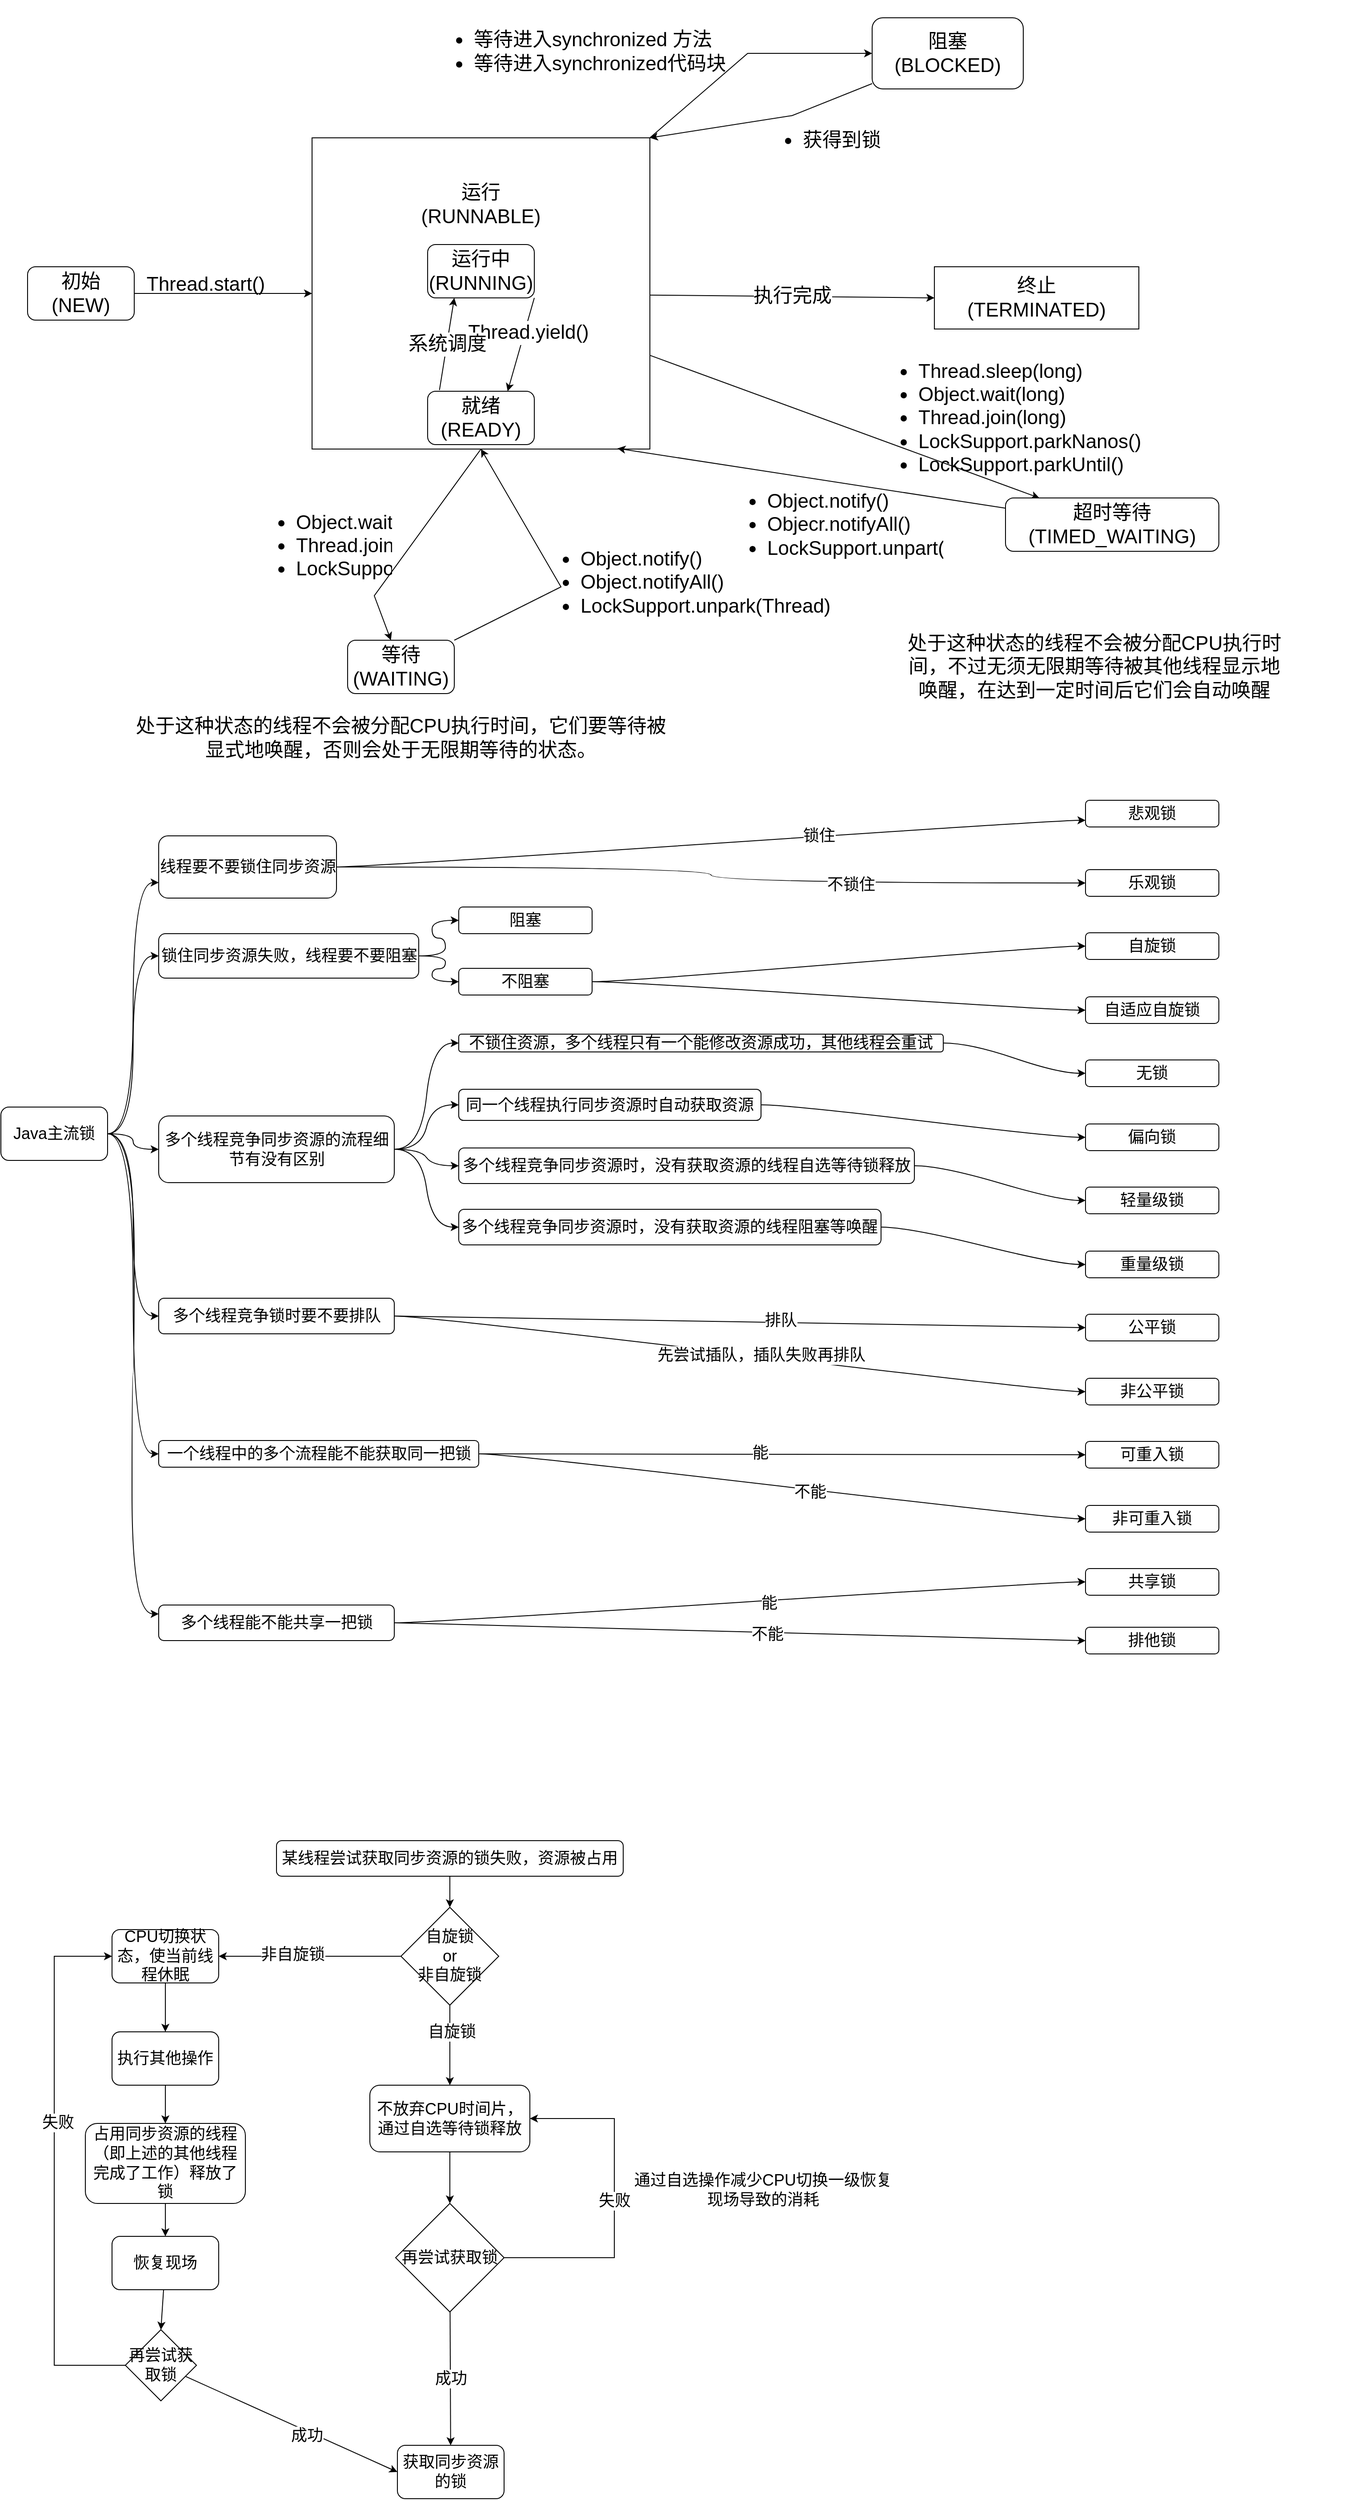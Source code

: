 <mxfile version="20.8.18" type="github">
  <diagram name="第 1 页" id="tizCBJ4NKOCjr-1ZEh5j">
    <mxGraphModel dx="1687" dy="899" grid="1" gridSize="10" guides="1" tooltips="1" connect="1" arrows="1" fold="1" page="1" pageScale="1" pageWidth="4681" pageHeight="3300" math="0" shadow="0">
      <root>
        <mxCell id="0" />
        <mxCell id="1" parent="0" />
        <mxCell id="bgsILNq23VBd8kHxIPbx-1" style="edgeStyle=orthogonalEdgeStyle;rounded=0;orthogonalLoop=1;jettySize=auto;html=1;entryX=0;entryY=0.5;entryDx=0;entryDy=0;fontSize=22;" parent="1" source="bgsILNq23VBd8kHxIPbx-2" target="bgsILNq23VBd8kHxIPbx-7" edge="1">
          <mxGeometry relative="1" as="geometry">
            <Array as="points">
              <mxPoint x="220" y="400" />
              <mxPoint x="220" y="400" />
            </Array>
          </mxGeometry>
        </mxCell>
        <mxCell id="bgsILNq23VBd8kHxIPbx-2" value="初始&lt;br style=&quot;font-size: 22px;&quot;&gt;(NEW)" style="rounded=1;whiteSpace=wrap;html=1;fontSize=22;" parent="1" vertex="1">
          <mxGeometry x="40" y="370" width="120" height="60" as="geometry" />
        </mxCell>
        <mxCell id="bgsILNq23VBd8kHxIPbx-3" value="执行完成" style="edgeStyle=none;rounded=0;orthogonalLoop=1;jettySize=auto;html=1;entryX=0;entryY=0.5;entryDx=0;entryDy=0;fontSize=22;" parent="1" source="bgsILNq23VBd8kHxIPbx-7" target="bgsILNq23VBd8kHxIPbx-15" edge="1">
          <mxGeometry relative="1" as="geometry" />
        </mxCell>
        <mxCell id="bgsILNq23VBd8kHxIPbx-4" style="edgeStyle=none;rounded=0;orthogonalLoop=1;jettySize=auto;html=1;exitX=1;exitY=0;exitDx=0;exitDy=0;fontSize=22;" parent="1" source="bgsILNq23VBd8kHxIPbx-7" target="bgsILNq23VBd8kHxIPbx-17" edge="1">
          <mxGeometry relative="1" as="geometry">
            <Array as="points">
              <mxPoint x="850" y="130" />
            </Array>
          </mxGeometry>
        </mxCell>
        <mxCell id="bgsILNq23VBd8kHxIPbx-5" style="edgeStyle=none;rounded=0;orthogonalLoop=1;jettySize=auto;html=1;exitX=0.5;exitY=1;exitDx=0;exitDy=0;fontSize=22;" parent="1" source="bgsILNq23VBd8kHxIPbx-7" target="bgsILNq23VBd8kHxIPbx-21" edge="1">
          <mxGeometry relative="1" as="geometry">
            <Array as="points">
              <mxPoint x="430" y="740" />
            </Array>
          </mxGeometry>
        </mxCell>
        <mxCell id="bgsILNq23VBd8kHxIPbx-6" style="edgeStyle=none;rounded=0;orthogonalLoop=1;jettySize=auto;html=1;fontSize=22;" parent="1" source="bgsILNq23VBd8kHxIPbx-7" target="bgsILNq23VBd8kHxIPbx-25" edge="1">
          <mxGeometry relative="1" as="geometry" />
        </mxCell>
        <mxCell id="bgsILNq23VBd8kHxIPbx-7" value="&lt;blockquote style=&quot;margin: 0px 0px 0px 40px; border: none; padding: 0px; font-size: 22px;&quot;&gt;&lt;div style=&quot;font-size: 22px;&quot;&gt;&lt;br style=&quot;font-size: 22px;&quot;&gt;&lt;/div&gt;&lt;/blockquote&gt;" style="rounded=0;whiteSpace=wrap;html=1;align=center;fontSize=22;" parent="1" vertex="1">
          <mxGeometry x="360" y="225" width="380" height="350" as="geometry" />
        </mxCell>
        <mxCell id="bgsILNq23VBd8kHxIPbx-8" value="Thread.start()" style="text;html=1;align=center;verticalAlign=middle;resizable=0;points=[];autosize=1;strokeColor=none;fillColor=none;fontSize=22;" parent="1" vertex="1">
          <mxGeometry x="160" y="370" width="160" height="40" as="geometry" />
        </mxCell>
        <mxCell id="bgsILNq23VBd8kHxIPbx-9" value="运行&lt;br style=&quot;font-size: 22px;&quot;&gt;(RUNNABLE)" style="rounded=1;whiteSpace=wrap;html=1;strokeColor=none;fontSize=22;" parent="1" vertex="1">
          <mxGeometry x="430" y="240" width="240" height="120" as="geometry" />
        </mxCell>
        <mxCell id="bgsILNq23VBd8kHxIPbx-10" style="rounded=0;orthogonalLoop=1;jettySize=auto;html=1;entryX=0.75;entryY=0;entryDx=0;entryDy=0;fontSize=22;exitX=1;exitY=1;exitDx=0;exitDy=0;" parent="1" source="bgsILNq23VBd8kHxIPbx-12" target="bgsILNq23VBd8kHxIPbx-14" edge="1">
          <mxGeometry relative="1" as="geometry" />
        </mxCell>
        <mxCell id="bgsILNq23VBd8kHxIPbx-11" value="Thread.yield()" style="edgeLabel;html=1;align=center;verticalAlign=middle;resizable=0;points=[];fontSize=22;" parent="bgsILNq23VBd8kHxIPbx-10" vertex="1" connectable="0">
          <mxGeometry x="-0.276" y="4" relative="1" as="geometry">
            <mxPoint as="offset" />
          </mxGeometry>
        </mxCell>
        <mxCell id="bgsILNq23VBd8kHxIPbx-12" value="运行中&lt;br style=&quot;font-size: 22px;&quot;&gt;(RUNNING)" style="rounded=1;whiteSpace=wrap;html=1;fontSize=22;" parent="1" vertex="1">
          <mxGeometry x="490" y="345" width="120" height="60" as="geometry" />
        </mxCell>
        <mxCell id="bgsILNq23VBd8kHxIPbx-13" value="系统调度" style="edgeStyle=none;rounded=0;orthogonalLoop=1;jettySize=auto;html=1;entryX=0.25;entryY=1;entryDx=0;entryDy=0;fontSize=22;exitX=0.111;exitY=-0.022;exitDx=0;exitDy=0;exitPerimeter=0;" parent="1" source="bgsILNq23VBd8kHxIPbx-14" target="bgsILNq23VBd8kHxIPbx-12" edge="1">
          <mxGeometry relative="1" as="geometry" />
        </mxCell>
        <mxCell id="bgsILNq23VBd8kHxIPbx-14" value="就绪&lt;br style=&quot;font-size: 22px;&quot;&gt;(READY)" style="rounded=1;whiteSpace=wrap;html=1;fontSize=22;" parent="1" vertex="1">
          <mxGeometry x="490" y="510" width="120" height="60" as="geometry" />
        </mxCell>
        <mxCell id="bgsILNq23VBd8kHxIPbx-15" value="终止&lt;br style=&quot;font-size: 22px;&quot;&gt;(TERMINATED)" style="rounded=0;whiteSpace=wrap;html=1;fontSize=22;" parent="1" vertex="1">
          <mxGeometry x="1060" y="370" width="230" height="70" as="geometry" />
        </mxCell>
        <mxCell id="bgsILNq23VBd8kHxIPbx-16" style="edgeStyle=none;rounded=0;orthogonalLoop=1;jettySize=auto;html=1;entryX=1;entryY=0;entryDx=0;entryDy=0;fontSize=22;" parent="1" source="bgsILNq23VBd8kHxIPbx-17" target="bgsILNq23VBd8kHxIPbx-7" edge="1">
          <mxGeometry relative="1" as="geometry">
            <Array as="points">
              <mxPoint x="900" y="200" />
            </Array>
          </mxGeometry>
        </mxCell>
        <mxCell id="bgsILNq23VBd8kHxIPbx-17" value="阻塞&lt;br style=&quot;font-size: 22px;&quot;&gt;(BLOCKED)" style="rounded=1;whiteSpace=wrap;html=1;fontSize=22;" parent="1" vertex="1">
          <mxGeometry x="990" y="90" width="170" height="80" as="geometry" />
        </mxCell>
        <mxCell id="bgsILNq23VBd8kHxIPbx-18" value="&lt;ul style=&quot;font-size: 22px;&quot;&gt;&lt;li style=&quot;font-size: 22px;&quot;&gt;等待进入synchronized 方法&lt;/li&gt;&lt;li style=&quot;font-size: 22px;&quot;&gt;等待进入synchronized代码块&lt;/li&gt;&lt;/ul&gt;" style="text;strokeColor=none;fillColor=none;html=1;whiteSpace=wrap;verticalAlign=middle;overflow=hidden;fontSize=22;" parent="1" vertex="1">
          <mxGeometry x="500" y="70" width="360" height="115" as="geometry" />
        </mxCell>
        <mxCell id="bgsILNq23VBd8kHxIPbx-19" value="&lt;ul style=&quot;font-size: 22px;&quot;&gt;&lt;li style=&quot;font-size: 22px;&quot;&gt;获得到锁&lt;/li&gt;&lt;/ul&gt;" style="text;strokeColor=none;fillColor=none;html=1;whiteSpace=wrap;verticalAlign=middle;overflow=hidden;fontSize=22;" parent="1" vertex="1">
          <mxGeometry x="870" y="190" width="130" height="60" as="geometry" />
        </mxCell>
        <mxCell id="bgsILNq23VBd8kHxIPbx-20" style="edgeStyle=none;rounded=0;orthogonalLoop=1;jettySize=auto;html=1;entryX=0.5;entryY=1;entryDx=0;entryDy=0;fontSize=22;" parent="1" source="bgsILNq23VBd8kHxIPbx-21" target="bgsILNq23VBd8kHxIPbx-7" edge="1">
          <mxGeometry relative="1" as="geometry">
            <Array as="points">
              <mxPoint x="640" y="730" />
            </Array>
          </mxGeometry>
        </mxCell>
        <mxCell id="bgsILNq23VBd8kHxIPbx-21" value="等待&lt;br style=&quot;font-size: 22px;&quot;&gt;(WAITING)" style="rounded=1;whiteSpace=wrap;html=1;fontSize=22;" parent="1" vertex="1">
          <mxGeometry x="400" y="790" width="120" height="60" as="geometry" />
        </mxCell>
        <mxCell id="bgsILNq23VBd8kHxIPbx-22" value="&lt;ul style=&quot;font-size: 22px;&quot;&gt;&lt;li style=&quot;font-size: 22px;&quot;&gt;Object.wait()&lt;/li&gt;&lt;li style=&quot;font-size: 22px;&quot;&gt;Thread.join()&lt;/li&gt;&lt;li style=&quot;font-size: 22px;&quot;&gt;LockSupport.park()&lt;/li&gt;&lt;/ul&gt;" style="text;strokeColor=none;fillColor=none;html=1;whiteSpace=wrap;verticalAlign=middle;overflow=hidden;fontSize=22;" parent="1" vertex="1">
          <mxGeometry x="300" y="620" width="150" height="110" as="geometry" />
        </mxCell>
        <mxCell id="bgsILNq23VBd8kHxIPbx-23" value="&lt;ul style=&quot;font-size: 22px;&quot;&gt;&lt;li style=&quot;font-size: 22px;&quot;&gt;Object.notify()&lt;/li&gt;&lt;li style=&quot;font-size: 22px;&quot;&gt;Object.notifyAll()&lt;/li&gt;&lt;li style=&quot;font-size: 22px;&quot;&gt;LockSupport.unpark(Thread)&lt;/li&gt;&lt;/ul&gt;" style="text;strokeColor=none;fillColor=none;html=1;whiteSpace=wrap;verticalAlign=middle;overflow=hidden;fontSize=22;" parent="1" vertex="1">
          <mxGeometry x="620" y="630" width="360" height="190" as="geometry" />
        </mxCell>
        <mxCell id="bgsILNq23VBd8kHxIPbx-24" style="edgeStyle=none;rounded=0;orthogonalLoop=1;jettySize=auto;html=1;entryX=0.904;entryY=0.998;entryDx=0;entryDy=0;entryPerimeter=0;fontSize=22;" parent="1" source="bgsILNq23VBd8kHxIPbx-25" target="bgsILNq23VBd8kHxIPbx-7" edge="1">
          <mxGeometry relative="1" as="geometry" />
        </mxCell>
        <mxCell id="bgsILNq23VBd8kHxIPbx-25" value="超时等待&lt;br style=&quot;font-size: 22px;&quot;&gt;(TIMED_WAITING)" style="rounded=1;whiteSpace=wrap;html=1;fontSize=22;" parent="1" vertex="1">
          <mxGeometry x="1140" y="630" width="240" height="60" as="geometry" />
        </mxCell>
        <mxCell id="bgsILNq23VBd8kHxIPbx-26" value="&lt;ul style=&quot;font-size: 22px;&quot;&gt;&lt;li style=&quot;font-size: 22px;&quot;&gt;Thread.sleep(long)&lt;/li&gt;&lt;li style=&quot;font-size: 22px;&quot;&gt;Object.wait(long)&lt;/li&gt;&lt;li style=&quot;font-size: 22px;&quot;&gt;Thread.join(long)&lt;/li&gt;&lt;li style=&quot;font-size: 22px;&quot;&gt;LockSupport.parkNanos()&lt;/li&gt;&lt;li style=&quot;font-size: 22px;&quot;&gt;LockSupport.parkUntil()&lt;/li&gt;&lt;/ul&gt;" style="text;strokeColor=none;fillColor=none;html=1;whiteSpace=wrap;verticalAlign=middle;overflow=hidden;fontSize=22;" parent="1" vertex="1">
          <mxGeometry x="1000" y="450" width="540" height="160" as="geometry" />
        </mxCell>
        <mxCell id="bgsILNq23VBd8kHxIPbx-27" value="&lt;ul style=&quot;font-size: 22px;&quot;&gt;&lt;li style=&quot;font-size: 22px;&quot;&gt;Object.notify()&lt;/li&gt;&lt;li style=&quot;font-size: 22px;&quot;&gt;Objecr.notifyAll()&lt;/li&gt;&lt;li style=&quot;font-size: 22px;&quot;&gt;LockSupport.unpart(Thread)&lt;/li&gt;&lt;/ul&gt;" style="text;strokeColor=none;fillColor=none;html=1;whiteSpace=wrap;verticalAlign=middle;overflow=hidden;fontSize=22;" parent="1" vertex="1">
          <mxGeometry x="830" y="590" width="240" height="140" as="geometry" />
        </mxCell>
        <mxCell id="bgsILNq23VBd8kHxIPbx-28" value="处于这种状态的线程不会被分配CPU执行时间，它们要等待被显式地唤醒，否则会处于无限期等待的状态。" style="text;html=1;strokeColor=none;fillColor=none;align=center;verticalAlign=middle;whiteSpace=wrap;rounded=0;fontSize=22;" parent="1" vertex="1">
          <mxGeometry x="155" y="870" width="610" height="60" as="geometry" />
        </mxCell>
        <mxCell id="bgsILNq23VBd8kHxIPbx-29" value="处于这种状态的线程不会被分配CPU执行时间，不过无须无限期等待被其他线程显示地唤醒，在达到一定时间后它们会自动唤醒" style="text;html=1;strokeColor=none;fillColor=none;align=center;verticalAlign=middle;whiteSpace=wrap;rounded=0;fontSize=22;" parent="1" vertex="1">
          <mxGeometry x="1020" y="770" width="440" height="100" as="geometry" />
        </mxCell>
        <mxCell id="fL1u7YHBPLcw1aEHQzyN-34" style="edgeStyle=orthogonalEdgeStyle;curved=1;rounded=0;orthogonalLoop=1;jettySize=auto;html=1;entryX=0;entryY=0.75;entryDx=0;entryDy=0;fontSize=18;" parent="1" source="fL1u7YHBPLcw1aEHQzyN-1" target="fL1u7YHBPLcw1aEHQzyN-2" edge="1">
          <mxGeometry relative="1" as="geometry" />
        </mxCell>
        <mxCell id="fL1u7YHBPLcw1aEHQzyN-35" style="edgeStyle=orthogonalEdgeStyle;curved=1;rounded=0;orthogonalLoop=1;jettySize=auto;html=1;entryX=0;entryY=0.5;entryDx=0;entryDy=0;fontSize=18;" parent="1" source="fL1u7YHBPLcw1aEHQzyN-1" target="fL1u7YHBPLcw1aEHQzyN-3" edge="1">
          <mxGeometry relative="1" as="geometry" />
        </mxCell>
        <mxCell id="fL1u7YHBPLcw1aEHQzyN-36" style="edgeStyle=orthogonalEdgeStyle;curved=1;rounded=0;orthogonalLoop=1;jettySize=auto;html=1;entryX=0;entryY=0.5;entryDx=0;entryDy=0;fontSize=18;" parent="1" source="fL1u7YHBPLcw1aEHQzyN-1" target="fL1u7YHBPLcw1aEHQzyN-4" edge="1">
          <mxGeometry relative="1" as="geometry" />
        </mxCell>
        <mxCell id="fL1u7YHBPLcw1aEHQzyN-37" style="edgeStyle=orthogonalEdgeStyle;curved=1;rounded=0;orthogonalLoop=1;jettySize=auto;html=1;entryX=0;entryY=0.5;entryDx=0;entryDy=0;fontSize=18;" parent="1" source="fL1u7YHBPLcw1aEHQzyN-1" target="fL1u7YHBPLcw1aEHQzyN-22" edge="1">
          <mxGeometry relative="1" as="geometry" />
        </mxCell>
        <mxCell id="fL1u7YHBPLcw1aEHQzyN-38" style="edgeStyle=orthogonalEdgeStyle;curved=1;rounded=0;orthogonalLoop=1;jettySize=auto;html=1;entryX=0;entryY=0.5;entryDx=0;entryDy=0;fontSize=18;" parent="1" source="fL1u7YHBPLcw1aEHQzyN-1" target="fL1u7YHBPLcw1aEHQzyN-26" edge="1">
          <mxGeometry relative="1" as="geometry" />
        </mxCell>
        <mxCell id="fL1u7YHBPLcw1aEHQzyN-68" style="edgeStyle=entityRelationEdgeStyle;curved=1;orthogonalLoop=1;jettySize=auto;html=1;entryX=0;entryY=0.25;entryDx=0;entryDy=0;fontSize=18;" parent="1" source="fL1u7YHBPLcw1aEHQzyN-1" target="fL1u7YHBPLcw1aEHQzyN-29" edge="1">
          <mxGeometry relative="1" as="geometry" />
        </mxCell>
        <mxCell id="fL1u7YHBPLcw1aEHQzyN-1" value="Java主流锁" style="rounded=1;whiteSpace=wrap;html=1;fontSize=18;" parent="1" vertex="1">
          <mxGeometry x="10" y="1315" width="120" height="60" as="geometry" />
        </mxCell>
        <mxCell id="fL1u7YHBPLcw1aEHQzyN-39" style="orthogonalLoop=1;jettySize=auto;html=1;entryX=0;entryY=0.75;entryDx=0;entryDy=0;edgeStyle=entityRelationEdgeStyle;curved=1;fontSize=18;" parent="1" source="fL1u7YHBPLcw1aEHQzyN-2" target="fL1u7YHBPLcw1aEHQzyN-5" edge="1">
          <mxGeometry relative="1" as="geometry" />
        </mxCell>
        <mxCell id="fL1u7YHBPLcw1aEHQzyN-41" value="锁住" style="edgeLabel;html=1;align=center;verticalAlign=middle;resizable=0;points=[];fontSize=18;" parent="fL1u7YHBPLcw1aEHQzyN-39" vertex="1" connectable="0">
          <mxGeometry x="0.286" y="1" relative="1" as="geometry">
            <mxPoint as="offset" />
          </mxGeometry>
        </mxCell>
        <mxCell id="fL1u7YHBPLcw1aEHQzyN-40" style="edgeStyle=orthogonalEdgeStyle;curved=1;rounded=0;orthogonalLoop=1;jettySize=auto;html=1;fontSize=18;" parent="1" source="fL1u7YHBPLcw1aEHQzyN-2" target="fL1u7YHBPLcw1aEHQzyN-6" edge="1">
          <mxGeometry relative="1" as="geometry" />
        </mxCell>
        <mxCell id="fL1u7YHBPLcw1aEHQzyN-42" value="不锁住" style="edgeLabel;html=1;align=center;verticalAlign=middle;resizable=0;points=[];fontSize=18;" parent="fL1u7YHBPLcw1aEHQzyN-40" vertex="1" connectable="0">
          <mxGeometry x="0.385" y="-2" relative="1" as="geometry">
            <mxPoint as="offset" />
          </mxGeometry>
        </mxCell>
        <mxCell id="fL1u7YHBPLcw1aEHQzyN-2" value="线程要不要锁住同步资源" style="rounded=1;whiteSpace=wrap;html=1;fontSize=18;" parent="1" vertex="1">
          <mxGeometry x="187.5" y="1010" width="200" height="70" as="geometry" />
        </mxCell>
        <mxCell id="fL1u7YHBPLcw1aEHQzyN-47" style="edgeStyle=entityRelationEdgeStyle;curved=1;orthogonalLoop=1;jettySize=auto;html=1;fontSize=18;" parent="1" source="fL1u7YHBPLcw1aEHQzyN-3" target="fL1u7YHBPLcw1aEHQzyN-10" edge="1">
          <mxGeometry relative="1" as="geometry" />
        </mxCell>
        <mxCell id="fL1u7YHBPLcw1aEHQzyN-48" style="edgeStyle=entityRelationEdgeStyle;curved=1;orthogonalLoop=1;jettySize=auto;html=1;fontSize=18;" parent="1" source="fL1u7YHBPLcw1aEHQzyN-3" target="fL1u7YHBPLcw1aEHQzyN-43" edge="1">
          <mxGeometry relative="1" as="geometry" />
        </mxCell>
        <mxCell id="fL1u7YHBPLcw1aEHQzyN-3" value="锁住同步资源失败，线程要不要阻塞" style="rounded=1;whiteSpace=wrap;html=1;fontSize=18;" parent="1" vertex="1">
          <mxGeometry x="187.5" y="1120" width="292.5" height="50" as="geometry" />
        </mxCell>
        <mxCell id="fL1u7YHBPLcw1aEHQzyN-49" style="edgeStyle=entityRelationEdgeStyle;curved=1;orthogonalLoop=1;jettySize=auto;html=1;fontSize=18;" parent="1" source="fL1u7YHBPLcw1aEHQzyN-4" target="fL1u7YHBPLcw1aEHQzyN-13" edge="1">
          <mxGeometry relative="1" as="geometry" />
        </mxCell>
        <mxCell id="fL1u7YHBPLcw1aEHQzyN-50" style="edgeStyle=entityRelationEdgeStyle;curved=1;orthogonalLoop=1;jettySize=auto;html=1;entryX=0;entryY=0.5;entryDx=0;entryDy=0;fontSize=18;" parent="1" source="fL1u7YHBPLcw1aEHQzyN-4" target="fL1u7YHBPLcw1aEHQzyN-15" edge="1">
          <mxGeometry relative="1" as="geometry" />
        </mxCell>
        <mxCell id="fL1u7YHBPLcw1aEHQzyN-51" style="edgeStyle=entityRelationEdgeStyle;curved=1;orthogonalLoop=1;jettySize=auto;html=1;fontSize=18;" parent="1" source="fL1u7YHBPLcw1aEHQzyN-4" target="fL1u7YHBPLcw1aEHQzyN-16" edge="1">
          <mxGeometry relative="1" as="geometry" />
        </mxCell>
        <mxCell id="fL1u7YHBPLcw1aEHQzyN-52" style="edgeStyle=entityRelationEdgeStyle;curved=1;orthogonalLoop=1;jettySize=auto;html=1;entryX=0;entryY=0.5;entryDx=0;entryDy=0;fontSize=18;" parent="1" source="fL1u7YHBPLcw1aEHQzyN-4" target="fL1u7YHBPLcw1aEHQzyN-20" edge="1">
          <mxGeometry relative="1" as="geometry" />
        </mxCell>
        <mxCell id="fL1u7YHBPLcw1aEHQzyN-4" value="多个线程竞争同步资源的流程细节有没有区别" style="rounded=1;whiteSpace=wrap;html=1;fontSize=18;" parent="1" vertex="1">
          <mxGeometry x="187.5" y="1325" width="265" height="75" as="geometry" />
        </mxCell>
        <mxCell id="fL1u7YHBPLcw1aEHQzyN-5" value="悲观锁" style="rounded=1;whiteSpace=wrap;html=1;fontSize=18;" parent="1" vertex="1">
          <mxGeometry x="1230" y="970" width="150" height="30" as="geometry" />
        </mxCell>
        <mxCell id="fL1u7YHBPLcw1aEHQzyN-6" value="乐观锁" style="rounded=1;whiteSpace=wrap;html=1;fontSize=18;" parent="1" vertex="1">
          <mxGeometry x="1230" y="1048" width="150" height="30" as="geometry" />
        </mxCell>
        <mxCell id="fL1u7YHBPLcw1aEHQzyN-45" style="edgeStyle=entityRelationEdgeStyle;curved=1;orthogonalLoop=1;jettySize=auto;html=1;entryX=0;entryY=0.5;entryDx=0;entryDy=0;fontSize=18;" parent="1" source="fL1u7YHBPLcw1aEHQzyN-10" target="fL1u7YHBPLcw1aEHQzyN-12" edge="1">
          <mxGeometry relative="1" as="geometry" />
        </mxCell>
        <mxCell id="fL1u7YHBPLcw1aEHQzyN-46" style="edgeStyle=entityRelationEdgeStyle;curved=1;orthogonalLoop=1;jettySize=auto;html=1;fontSize=18;" parent="1" source="fL1u7YHBPLcw1aEHQzyN-10" target="fL1u7YHBPLcw1aEHQzyN-11" edge="1">
          <mxGeometry relative="1" as="geometry" />
        </mxCell>
        <mxCell id="fL1u7YHBPLcw1aEHQzyN-10" value="不阻塞" style="rounded=1;whiteSpace=wrap;html=1;fontSize=18;" parent="1" vertex="1">
          <mxGeometry x="525" y="1159" width="150" height="30" as="geometry" />
        </mxCell>
        <mxCell id="fL1u7YHBPLcw1aEHQzyN-11" value="自适应自旋锁" style="rounded=1;whiteSpace=wrap;html=1;fontSize=18;" parent="1" vertex="1">
          <mxGeometry x="1230" y="1191" width="150" height="30" as="geometry" />
        </mxCell>
        <mxCell id="fL1u7YHBPLcw1aEHQzyN-12" value="自旋锁" style="rounded=1;whiteSpace=wrap;html=1;fontSize=18;" parent="1" vertex="1">
          <mxGeometry x="1230" y="1119" width="150" height="30" as="geometry" />
        </mxCell>
        <mxCell id="fL1u7YHBPLcw1aEHQzyN-72" style="edgeStyle=entityRelationEdgeStyle;curved=1;orthogonalLoop=1;jettySize=auto;html=1;fontSize=18;" parent="1" source="fL1u7YHBPLcw1aEHQzyN-13" target="fL1u7YHBPLcw1aEHQzyN-18" edge="1">
          <mxGeometry relative="1" as="geometry" />
        </mxCell>
        <mxCell id="fL1u7YHBPLcw1aEHQzyN-13" value="不锁住资源，多个线程只有一个能修改资源成功，其他线程会重试" style="rounded=1;whiteSpace=wrap;html=1;fontSize=18;" parent="1" vertex="1">
          <mxGeometry x="525" y="1233" width="545" height="20" as="geometry" />
        </mxCell>
        <mxCell id="fL1u7YHBPLcw1aEHQzyN-71" style="edgeStyle=entityRelationEdgeStyle;curved=1;orthogonalLoop=1;jettySize=auto;html=1;fontSize=18;" parent="1" source="fL1u7YHBPLcw1aEHQzyN-15" target="fL1u7YHBPLcw1aEHQzyN-17" edge="1">
          <mxGeometry relative="1" as="geometry" />
        </mxCell>
        <mxCell id="fL1u7YHBPLcw1aEHQzyN-15" value="同一个线程执行同步资源时自动获取资源" style="rounded=1;whiteSpace=wrap;html=1;fontSize=18;" parent="1" vertex="1">
          <mxGeometry x="525" y="1295" width="340" height="35" as="geometry" />
        </mxCell>
        <mxCell id="fL1u7YHBPLcw1aEHQzyN-70" style="edgeStyle=entityRelationEdgeStyle;curved=1;orthogonalLoop=1;jettySize=auto;html=1;fontSize=18;" parent="1" source="fL1u7YHBPLcw1aEHQzyN-16" target="fL1u7YHBPLcw1aEHQzyN-19" edge="1">
          <mxGeometry relative="1" as="geometry" />
        </mxCell>
        <mxCell id="fL1u7YHBPLcw1aEHQzyN-16" value="多个线程竞争同步资源时，没有获取资源的线程自选等待锁释放" style="rounded=1;whiteSpace=wrap;html=1;fontSize=18;" parent="1" vertex="1">
          <mxGeometry x="525" y="1361" width="512.5" height="40" as="geometry" />
        </mxCell>
        <mxCell id="fL1u7YHBPLcw1aEHQzyN-17" value="偏向锁" style="rounded=1;whiteSpace=wrap;html=1;fontSize=18;" parent="1" vertex="1">
          <mxGeometry x="1230" y="1334" width="150" height="30" as="geometry" />
        </mxCell>
        <mxCell id="fL1u7YHBPLcw1aEHQzyN-18" value="无锁" style="rounded=1;whiteSpace=wrap;html=1;fontSize=18;" parent="1" vertex="1">
          <mxGeometry x="1230" y="1262" width="150" height="30" as="geometry" />
        </mxCell>
        <mxCell id="fL1u7YHBPLcw1aEHQzyN-19" value="轻量级锁" style="rounded=1;whiteSpace=wrap;html=1;fontSize=18;" parent="1" vertex="1">
          <mxGeometry x="1230" y="1405" width="150" height="30" as="geometry" />
        </mxCell>
        <mxCell id="fL1u7YHBPLcw1aEHQzyN-69" style="edgeStyle=entityRelationEdgeStyle;curved=1;orthogonalLoop=1;jettySize=auto;html=1;fontSize=18;" parent="1" source="fL1u7YHBPLcw1aEHQzyN-20" target="fL1u7YHBPLcw1aEHQzyN-21" edge="1">
          <mxGeometry relative="1" as="geometry" />
        </mxCell>
        <mxCell id="fL1u7YHBPLcw1aEHQzyN-20" value="多个线程竞争同步资源时，没有获取资源的线程阻塞等唤醒" style="rounded=1;whiteSpace=wrap;html=1;fontSize=18;" parent="1" vertex="1">
          <mxGeometry x="525" y="1430" width="475" height="40" as="geometry" />
        </mxCell>
        <mxCell id="fL1u7YHBPLcw1aEHQzyN-21" value="重量级锁" style="rounded=1;whiteSpace=wrap;html=1;fontSize=18;" parent="1" vertex="1">
          <mxGeometry x="1230" y="1477" width="150" height="30" as="geometry" />
        </mxCell>
        <mxCell id="fL1u7YHBPLcw1aEHQzyN-55" style="edgeStyle=entityRelationEdgeStyle;curved=1;orthogonalLoop=1;jettySize=auto;html=1;fontSize=18;" parent="1" source="fL1u7YHBPLcw1aEHQzyN-22" target="fL1u7YHBPLcw1aEHQzyN-25" edge="1">
          <mxGeometry relative="1" as="geometry" />
        </mxCell>
        <mxCell id="fL1u7YHBPLcw1aEHQzyN-56" value="排队" style="edgeLabel;html=1;align=center;verticalAlign=middle;resizable=0;points=[];fontSize=18;" parent="fL1u7YHBPLcw1aEHQzyN-55" vertex="1" connectable="0">
          <mxGeometry x="0.118" y="3" relative="1" as="geometry">
            <mxPoint as="offset" />
          </mxGeometry>
        </mxCell>
        <mxCell id="fL1u7YHBPLcw1aEHQzyN-57" style="edgeStyle=entityRelationEdgeStyle;curved=1;orthogonalLoop=1;jettySize=auto;html=1;fontSize=18;" parent="1" source="fL1u7YHBPLcw1aEHQzyN-22" target="fL1u7YHBPLcw1aEHQzyN-54" edge="1">
          <mxGeometry relative="1" as="geometry" />
        </mxCell>
        <mxCell id="fL1u7YHBPLcw1aEHQzyN-58" value="先尝试插队，插队失败再排队" style="edgeLabel;html=1;align=center;verticalAlign=middle;resizable=0;points=[];fontSize=18;" parent="fL1u7YHBPLcw1aEHQzyN-57" vertex="1" connectable="0">
          <mxGeometry x="0.061" y="2" relative="1" as="geometry">
            <mxPoint as="offset" />
          </mxGeometry>
        </mxCell>
        <mxCell id="fL1u7YHBPLcw1aEHQzyN-22" value="多个线程竞争锁时要不要排队" style="rounded=1;whiteSpace=wrap;html=1;fontSize=18;" parent="1" vertex="1">
          <mxGeometry x="187.5" y="1530" width="265" height="40" as="geometry" />
        </mxCell>
        <mxCell id="fL1u7YHBPLcw1aEHQzyN-25" value="公平锁" style="rounded=1;whiteSpace=wrap;html=1;fontSize=18;" parent="1" vertex="1">
          <mxGeometry x="1230" y="1548" width="150" height="30" as="geometry" />
        </mxCell>
        <mxCell id="fL1u7YHBPLcw1aEHQzyN-60" style="edgeStyle=entityRelationEdgeStyle;curved=1;orthogonalLoop=1;jettySize=auto;html=1;fontSize=18;" parent="1" source="fL1u7YHBPLcw1aEHQzyN-26" target="fL1u7YHBPLcw1aEHQzyN-27" edge="1">
          <mxGeometry relative="1" as="geometry" />
        </mxCell>
        <mxCell id="fL1u7YHBPLcw1aEHQzyN-61" value="能" style="edgeLabel;html=1;align=center;verticalAlign=middle;resizable=0;points=[];fontSize=18;" parent="fL1u7YHBPLcw1aEHQzyN-60" vertex="1" connectable="0">
          <mxGeometry x="-0.074" y="2" relative="1" as="geometry">
            <mxPoint as="offset" />
          </mxGeometry>
        </mxCell>
        <mxCell id="fL1u7YHBPLcw1aEHQzyN-62" style="edgeStyle=entityRelationEdgeStyle;curved=1;orthogonalLoop=1;jettySize=auto;html=1;fontSize=18;" parent="1" source="fL1u7YHBPLcw1aEHQzyN-26" target="fL1u7YHBPLcw1aEHQzyN-28" edge="1">
          <mxGeometry relative="1" as="geometry" />
        </mxCell>
        <mxCell id="fL1u7YHBPLcw1aEHQzyN-63" value="不能" style="edgeLabel;html=1;align=center;verticalAlign=middle;resizable=0;points=[];fontSize=18;" parent="fL1u7YHBPLcw1aEHQzyN-62" vertex="1" connectable="0">
          <mxGeometry x="0.092" y="-3" relative="1" as="geometry">
            <mxPoint as="offset" />
          </mxGeometry>
        </mxCell>
        <mxCell id="fL1u7YHBPLcw1aEHQzyN-26" value="一个线程中的多个流程能不能获取同一把锁" style="rounded=1;whiteSpace=wrap;html=1;fontSize=18;" parent="1" vertex="1">
          <mxGeometry x="187.5" y="1690" width="360" height="30" as="geometry" />
        </mxCell>
        <mxCell id="fL1u7YHBPLcw1aEHQzyN-27" value="可重入锁" style="rounded=1;whiteSpace=wrap;html=1;fontSize=18;" parent="1" vertex="1">
          <mxGeometry x="1230" y="1691" width="150" height="30" as="geometry" />
        </mxCell>
        <mxCell id="fL1u7YHBPLcw1aEHQzyN-28" value="非可重入锁" style="rounded=1;whiteSpace=wrap;html=1;fontSize=18;" parent="1" vertex="1">
          <mxGeometry x="1230" y="1763" width="150" height="30" as="geometry" />
        </mxCell>
        <mxCell id="fL1u7YHBPLcw1aEHQzyN-64" style="edgeStyle=entityRelationEdgeStyle;curved=1;orthogonalLoop=1;jettySize=auto;html=1;fontSize=18;" parent="1" source="fL1u7YHBPLcw1aEHQzyN-29" target="fL1u7YHBPLcw1aEHQzyN-30" edge="1">
          <mxGeometry relative="1" as="geometry" />
        </mxCell>
        <mxCell id="fL1u7YHBPLcw1aEHQzyN-66" value="能" style="edgeLabel;html=1;align=center;verticalAlign=middle;resizable=0;points=[];fontSize=18;" parent="fL1u7YHBPLcw1aEHQzyN-64" vertex="1" connectable="0">
          <mxGeometry x="0.083" y="-3" relative="1" as="geometry">
            <mxPoint as="offset" />
          </mxGeometry>
        </mxCell>
        <mxCell id="fL1u7YHBPLcw1aEHQzyN-65" style="edgeStyle=entityRelationEdgeStyle;curved=1;orthogonalLoop=1;jettySize=auto;html=1;fontSize=18;" parent="1" source="fL1u7YHBPLcw1aEHQzyN-29" target="fL1u7YHBPLcw1aEHQzyN-31" edge="1">
          <mxGeometry relative="1" as="geometry" />
        </mxCell>
        <mxCell id="fL1u7YHBPLcw1aEHQzyN-67" value="不能" style="edgeLabel;html=1;align=center;verticalAlign=middle;resizable=0;points=[];fontSize=18;" parent="fL1u7YHBPLcw1aEHQzyN-65" vertex="1" connectable="0">
          <mxGeometry x="0.078" y="-2" relative="1" as="geometry">
            <mxPoint as="offset" />
          </mxGeometry>
        </mxCell>
        <mxCell id="fL1u7YHBPLcw1aEHQzyN-29" value="多个线程能不能共享一把锁" style="rounded=1;whiteSpace=wrap;html=1;fontSize=18;" parent="1" vertex="1">
          <mxGeometry x="187.5" y="1875" width="265" height="40" as="geometry" />
        </mxCell>
        <mxCell id="fL1u7YHBPLcw1aEHQzyN-30" value="共享锁" style="rounded=1;whiteSpace=wrap;html=1;fontSize=18;" parent="1" vertex="1">
          <mxGeometry x="1230" y="1834" width="150" height="30" as="geometry" />
        </mxCell>
        <mxCell id="fL1u7YHBPLcw1aEHQzyN-31" value="排他锁" style="rounded=1;whiteSpace=wrap;html=1;fontSize=18;" parent="1" vertex="1">
          <mxGeometry x="1230" y="1900" width="150" height="30" as="geometry" />
        </mxCell>
        <mxCell id="fL1u7YHBPLcw1aEHQzyN-43" value="阻塞" style="rounded=1;whiteSpace=wrap;html=1;fontSize=18;" parent="1" vertex="1">
          <mxGeometry x="525" y="1090" width="150" height="30" as="geometry" />
        </mxCell>
        <mxCell id="fL1u7YHBPLcw1aEHQzyN-54" value="非公平锁" style="rounded=1;whiteSpace=wrap;html=1;fontSize=18;" parent="1" vertex="1">
          <mxGeometry x="1230" y="1620" width="150" height="30" as="geometry" />
        </mxCell>
        <mxCell id="Ct1ywtU4N7qeFrewI2VZ-15" value="" style="rounded=0;orthogonalLoop=1;jettySize=auto;html=1;fontSize=18;" edge="1" parent="1" source="Ct1ywtU4N7qeFrewI2VZ-1" target="Ct1ywtU4N7qeFrewI2VZ-3">
          <mxGeometry relative="1" as="geometry" />
        </mxCell>
        <mxCell id="Ct1ywtU4N7qeFrewI2VZ-1" value="某线程尝试获取同步资源的锁失败，资源被占用" style="rounded=1;whiteSpace=wrap;html=1;fontSize=18;" vertex="1" parent="1">
          <mxGeometry x="320" y="2140" width="390" height="40" as="geometry" />
        </mxCell>
        <mxCell id="Ct1ywtU4N7qeFrewI2VZ-16" style="edgeStyle=none;rounded=0;orthogonalLoop=1;jettySize=auto;html=1;fontSize=18;" edge="1" parent="1" source="Ct1ywtU4N7qeFrewI2VZ-3" target="Ct1ywtU4N7qeFrewI2VZ-9">
          <mxGeometry relative="1" as="geometry" />
        </mxCell>
        <mxCell id="Ct1ywtU4N7qeFrewI2VZ-32" value="自旋锁" style="edgeLabel;html=1;align=center;verticalAlign=middle;resizable=0;points=[];fontSize=18;" vertex="1" connectable="0" parent="Ct1ywtU4N7qeFrewI2VZ-16">
          <mxGeometry x="-0.331" y="2" relative="1" as="geometry">
            <mxPoint as="offset" />
          </mxGeometry>
        </mxCell>
        <mxCell id="Ct1ywtU4N7qeFrewI2VZ-27" style="rounded=0;orthogonalLoop=1;jettySize=auto;html=1;fontSize=18;" edge="1" parent="1" source="Ct1ywtU4N7qeFrewI2VZ-3" target="Ct1ywtU4N7qeFrewI2VZ-4">
          <mxGeometry relative="1" as="geometry" />
        </mxCell>
        <mxCell id="Ct1ywtU4N7qeFrewI2VZ-33" value="非自旋锁" style="edgeLabel;html=1;align=center;verticalAlign=middle;resizable=0;points=[];fontSize=18;" vertex="1" connectable="0" parent="Ct1ywtU4N7qeFrewI2VZ-27">
          <mxGeometry x="0.193" y="-2" relative="1" as="geometry">
            <mxPoint as="offset" />
          </mxGeometry>
        </mxCell>
        <mxCell id="Ct1ywtU4N7qeFrewI2VZ-3" value="自旋锁&lt;br style=&quot;font-size: 18px;&quot;&gt;or&lt;br style=&quot;font-size: 18px;&quot;&gt;非自旋锁" style="rhombus;whiteSpace=wrap;html=1;fontSize=18;" vertex="1" parent="1">
          <mxGeometry x="460" y="2215" width="110" height="110" as="geometry" />
        </mxCell>
        <mxCell id="Ct1ywtU4N7qeFrewI2VZ-19" style="edgeStyle=none;rounded=0;orthogonalLoop=1;jettySize=auto;html=1;entryX=0.5;entryY=0;entryDx=0;entryDy=0;fontSize=18;" edge="1" parent="1" source="Ct1ywtU4N7qeFrewI2VZ-4" target="Ct1ywtU4N7qeFrewI2VZ-5">
          <mxGeometry relative="1" as="geometry" />
        </mxCell>
        <mxCell id="Ct1ywtU4N7qeFrewI2VZ-4" value="CPU切换状态，使当前线程休眠" style="rounded=1;whiteSpace=wrap;html=1;fontSize=18;" vertex="1" parent="1">
          <mxGeometry x="135" y="2240" width="120" height="60" as="geometry" />
        </mxCell>
        <mxCell id="Ct1ywtU4N7qeFrewI2VZ-20" style="edgeStyle=none;rounded=0;orthogonalLoop=1;jettySize=auto;html=1;entryX=0.5;entryY=0;entryDx=0;entryDy=0;fontSize=18;" edge="1" parent="1" source="Ct1ywtU4N7qeFrewI2VZ-5" target="Ct1ywtU4N7qeFrewI2VZ-6">
          <mxGeometry relative="1" as="geometry" />
        </mxCell>
        <mxCell id="Ct1ywtU4N7qeFrewI2VZ-5" value="执行其他操作" style="rounded=1;whiteSpace=wrap;html=1;fontSize=18;" vertex="1" parent="1">
          <mxGeometry x="135" y="2355" width="120" height="60" as="geometry" />
        </mxCell>
        <mxCell id="Ct1ywtU4N7qeFrewI2VZ-21" style="edgeStyle=none;rounded=0;orthogonalLoop=1;jettySize=auto;html=1;fontSize=18;" edge="1" parent="1" source="Ct1ywtU4N7qeFrewI2VZ-6" target="Ct1ywtU4N7qeFrewI2VZ-7">
          <mxGeometry relative="1" as="geometry" />
        </mxCell>
        <mxCell id="Ct1ywtU4N7qeFrewI2VZ-6" value="占用同步资源的线程（即上述的其他线程完成了工作）释放了锁" style="rounded=1;whiteSpace=wrap;html=1;fontSize=18;" vertex="1" parent="1">
          <mxGeometry x="105" y="2458" width="180" height="90" as="geometry" />
        </mxCell>
        <mxCell id="Ct1ywtU4N7qeFrewI2VZ-22" style="edgeStyle=none;rounded=0;orthogonalLoop=1;jettySize=auto;html=1;entryX=0.5;entryY=0;entryDx=0;entryDy=0;fontSize=18;" edge="1" parent="1" source="Ct1ywtU4N7qeFrewI2VZ-7" target="Ct1ywtU4N7qeFrewI2VZ-8">
          <mxGeometry relative="1" as="geometry" />
        </mxCell>
        <mxCell id="Ct1ywtU4N7qeFrewI2VZ-7" value="恢复现场" style="rounded=1;whiteSpace=wrap;html=1;fontSize=18;" vertex="1" parent="1">
          <mxGeometry x="135" y="2585" width="120" height="60" as="geometry" />
        </mxCell>
        <mxCell id="Ct1ywtU4N7qeFrewI2VZ-23" style="edgeStyle=none;rounded=0;orthogonalLoop=1;jettySize=auto;html=1;entryX=0;entryY=0.5;entryDx=0;entryDy=0;fontSize=18;" edge="1" parent="1" source="Ct1ywtU4N7qeFrewI2VZ-8" target="Ct1ywtU4N7qeFrewI2VZ-12">
          <mxGeometry relative="1" as="geometry" />
        </mxCell>
        <mxCell id="Ct1ywtU4N7qeFrewI2VZ-31" value="成功" style="edgeLabel;html=1;align=center;verticalAlign=middle;resizable=0;points=[];fontSize=18;" vertex="1" connectable="0" parent="Ct1ywtU4N7qeFrewI2VZ-23">
          <mxGeometry x="0.167" y="-4" relative="1" as="geometry">
            <mxPoint x="-1" as="offset" />
          </mxGeometry>
        </mxCell>
        <mxCell id="Ct1ywtU4N7qeFrewI2VZ-24" style="edgeStyle=elbowEdgeStyle;rounded=0;orthogonalLoop=1;jettySize=auto;html=1;fontSize=18;" edge="1" parent="1" source="Ct1ywtU4N7qeFrewI2VZ-8" target="Ct1ywtU4N7qeFrewI2VZ-4">
          <mxGeometry relative="1" as="geometry">
            <Array as="points">
              <mxPoint x="70" y="2490" />
            </Array>
          </mxGeometry>
        </mxCell>
        <mxCell id="Ct1ywtU4N7qeFrewI2VZ-30" value="失败" style="edgeLabel;html=1;align=center;verticalAlign=middle;resizable=0;points=[];fontSize=18;" vertex="1" connectable="0" parent="Ct1ywtU4N7qeFrewI2VZ-24">
          <mxGeometry x="0.169" y="-4" relative="1" as="geometry">
            <mxPoint as="offset" />
          </mxGeometry>
        </mxCell>
        <mxCell id="Ct1ywtU4N7qeFrewI2VZ-8" value="再尝试获取锁" style="rhombus;whiteSpace=wrap;html=1;fontSize=18;" vertex="1" parent="1">
          <mxGeometry x="150" y="2690" width="80" height="80" as="geometry" />
        </mxCell>
        <mxCell id="Ct1ywtU4N7qeFrewI2VZ-17" style="edgeStyle=none;rounded=0;orthogonalLoop=1;jettySize=auto;html=1;fontSize=18;" edge="1" parent="1" source="Ct1ywtU4N7qeFrewI2VZ-9" target="Ct1ywtU4N7qeFrewI2VZ-11">
          <mxGeometry relative="1" as="geometry" />
        </mxCell>
        <mxCell id="Ct1ywtU4N7qeFrewI2VZ-9" value="不放弃CPU时间片，通过自选等待锁释放" style="rounded=1;whiteSpace=wrap;html=1;fontSize=18;" vertex="1" parent="1">
          <mxGeometry x="425" y="2415" width="180" height="75" as="geometry" />
        </mxCell>
        <mxCell id="Ct1ywtU4N7qeFrewI2VZ-18" value="成功" style="edgeStyle=none;rounded=0;orthogonalLoop=1;jettySize=auto;html=1;fontSize=18;" edge="1" parent="1" source="Ct1ywtU4N7qeFrewI2VZ-11" target="Ct1ywtU4N7qeFrewI2VZ-12">
          <mxGeometry relative="1" as="geometry" />
        </mxCell>
        <mxCell id="Ct1ywtU4N7qeFrewI2VZ-29" value="失败" style="edgeStyle=orthogonalEdgeStyle;rounded=0;orthogonalLoop=1;jettySize=auto;html=1;fontSize=18;" edge="1" parent="1" source="Ct1ywtU4N7qeFrewI2VZ-11" target="Ct1ywtU4N7qeFrewI2VZ-9">
          <mxGeometry relative="1" as="geometry">
            <Array as="points">
              <mxPoint x="700" y="2609.0" />
              <mxPoint x="700" y="2452.5" />
            </Array>
          </mxGeometry>
        </mxCell>
        <mxCell id="Ct1ywtU4N7qeFrewI2VZ-11" value="再尝试获取锁" style="rhombus;whiteSpace=wrap;html=1;fontSize=18;" vertex="1" parent="1">
          <mxGeometry x="454" y="2548" width="122" height="122" as="geometry" />
        </mxCell>
        <mxCell id="Ct1ywtU4N7qeFrewI2VZ-12" value="获取同步资源的锁" style="rounded=1;whiteSpace=wrap;html=1;fontSize=18;" vertex="1" parent="1">
          <mxGeometry x="456" y="2820" width="120" height="60" as="geometry" />
        </mxCell>
        <mxCell id="Ct1ywtU4N7qeFrewI2VZ-14" value="通过自选操作减少CPU切换一级恢复现场导致的消耗" style="text;html=1;strokeColor=none;fillColor=none;align=center;verticalAlign=middle;whiteSpace=wrap;rounded=0;fontSize=18;" vertex="1" parent="1">
          <mxGeometry x="715" y="2518" width="305" height="30" as="geometry" />
        </mxCell>
      </root>
    </mxGraphModel>
  </diagram>
</mxfile>
